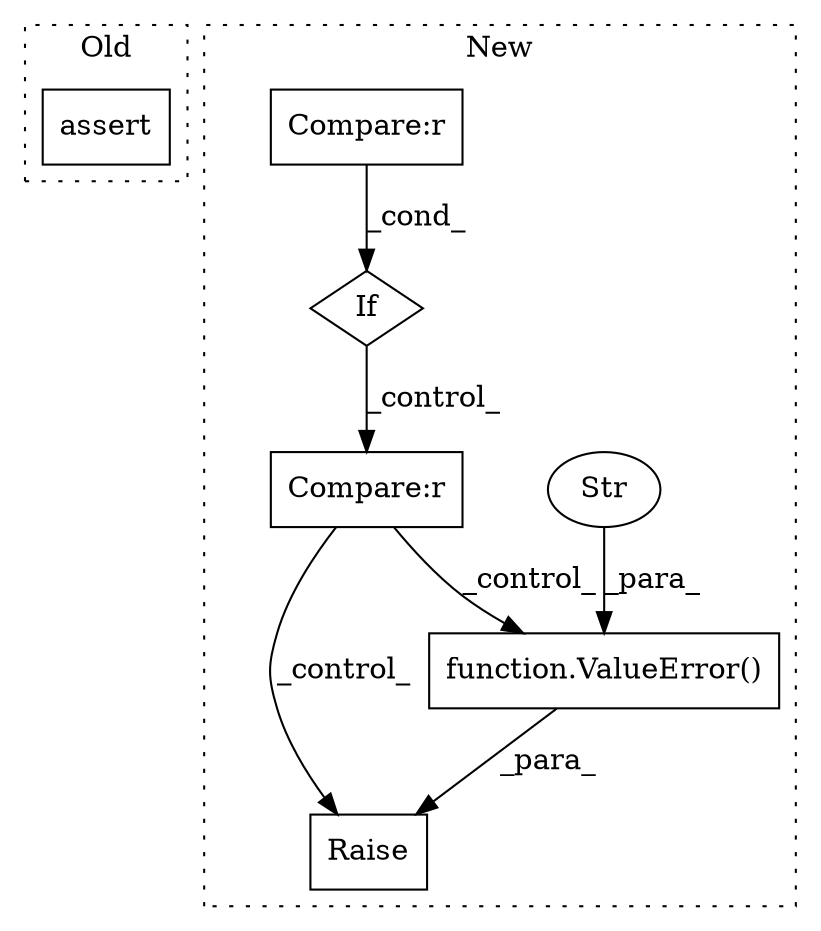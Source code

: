 digraph G {
subgraph cluster0 {
1 [label="assert" a="65" s="2148" l="7" shape="box"];
label = "Old";
style="dotted";
}
subgraph cluster1 {
2 [label="function.ValueError()" a="75" s="2216,2257" l="11,1" shape="box"];
3 [label="Str" a="66" s="2227" l="30" shape="ellipse"];
4 [label="Raise" a="91" s="2210" l="6" shape="box"];
5 [label="If" a="96" s="2081,2103" l="3,14" shape="diamond"];
6 [label="Compare:r" a="40" s="2084" l="19" shape="box"];
7 [label="Compare:r" a="40" s="2177" l="19" shape="box"];
label = "New";
style="dotted";
}
2 -> 4 [label="_para_"];
3 -> 2 [label="_para_"];
5 -> 7 [label="_control_"];
6 -> 5 [label="_cond_"];
7 -> 2 [label="_control_"];
7 -> 4 [label="_control_"];
}